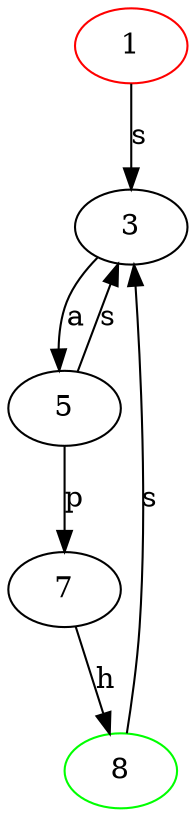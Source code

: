 digraph {
	1 [color="red"]
	1 -> 3 [label="s"]
	3 -> 5 [label="a"]
	5 -> 7 [label="p"]
	8 [color="green"]
	7 -> 8 [label="h"]
	8 [color="green"]
	8 -> 3 [label="s"]
	5 -> 3 [label="s"]
}